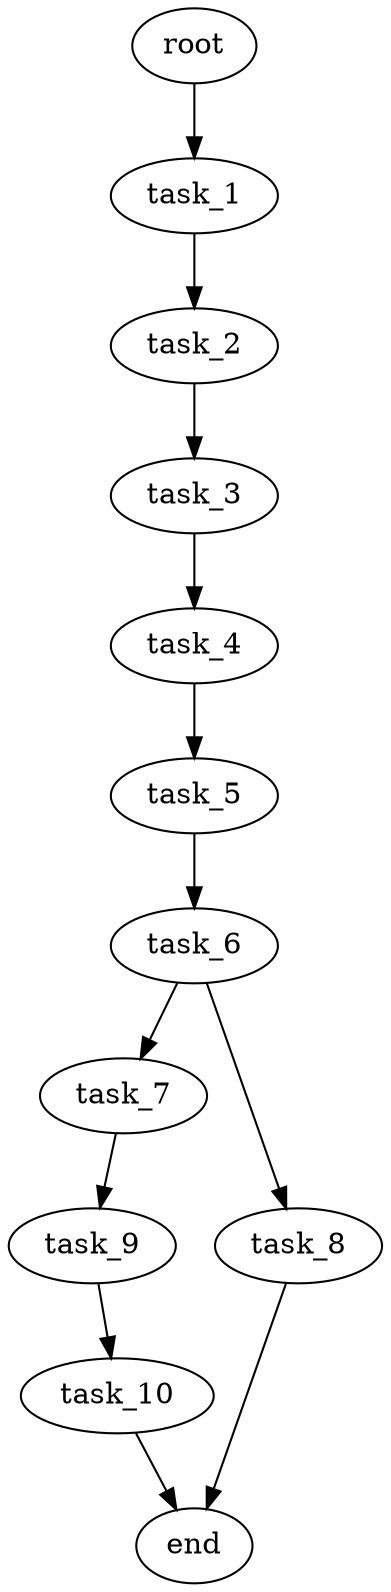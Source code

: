 digraph G {
  root [size="0.000000e+00"];
  task_1 [size="7.197823e+09"];
  task_2 [size="3.003922e+09"];
  task_3 [size="3.093537e+09"];
  task_4 [size="4.084521e+09"];
  task_5 [size="4.024601e+09"];
  task_6 [size="2.957256e+09"];
  task_7 [size="1.273751e+09"];
  task_8 [size="4.205043e+09"];
  task_9 [size="9.403696e+09"];
  task_10 [size="6.773502e+09"];
  end [size="0.000000e+00"];

  root -> task_1 [size="1.000000e-12"];
  task_1 -> task_2 [size="3.003922e+08"];
  task_2 -> task_3 [size="3.093537e+08"];
  task_3 -> task_4 [size="4.084521e+08"];
  task_4 -> task_5 [size="4.024601e+08"];
  task_5 -> task_6 [size="2.957256e+08"];
  task_6 -> task_7 [size="1.273751e+08"];
  task_6 -> task_8 [size="4.205043e+08"];
  task_7 -> task_9 [size="9.403696e+08"];
  task_8 -> end [size="1.000000e-12"];
  task_9 -> task_10 [size="6.773502e+08"];
  task_10 -> end [size="1.000000e-12"];
}
